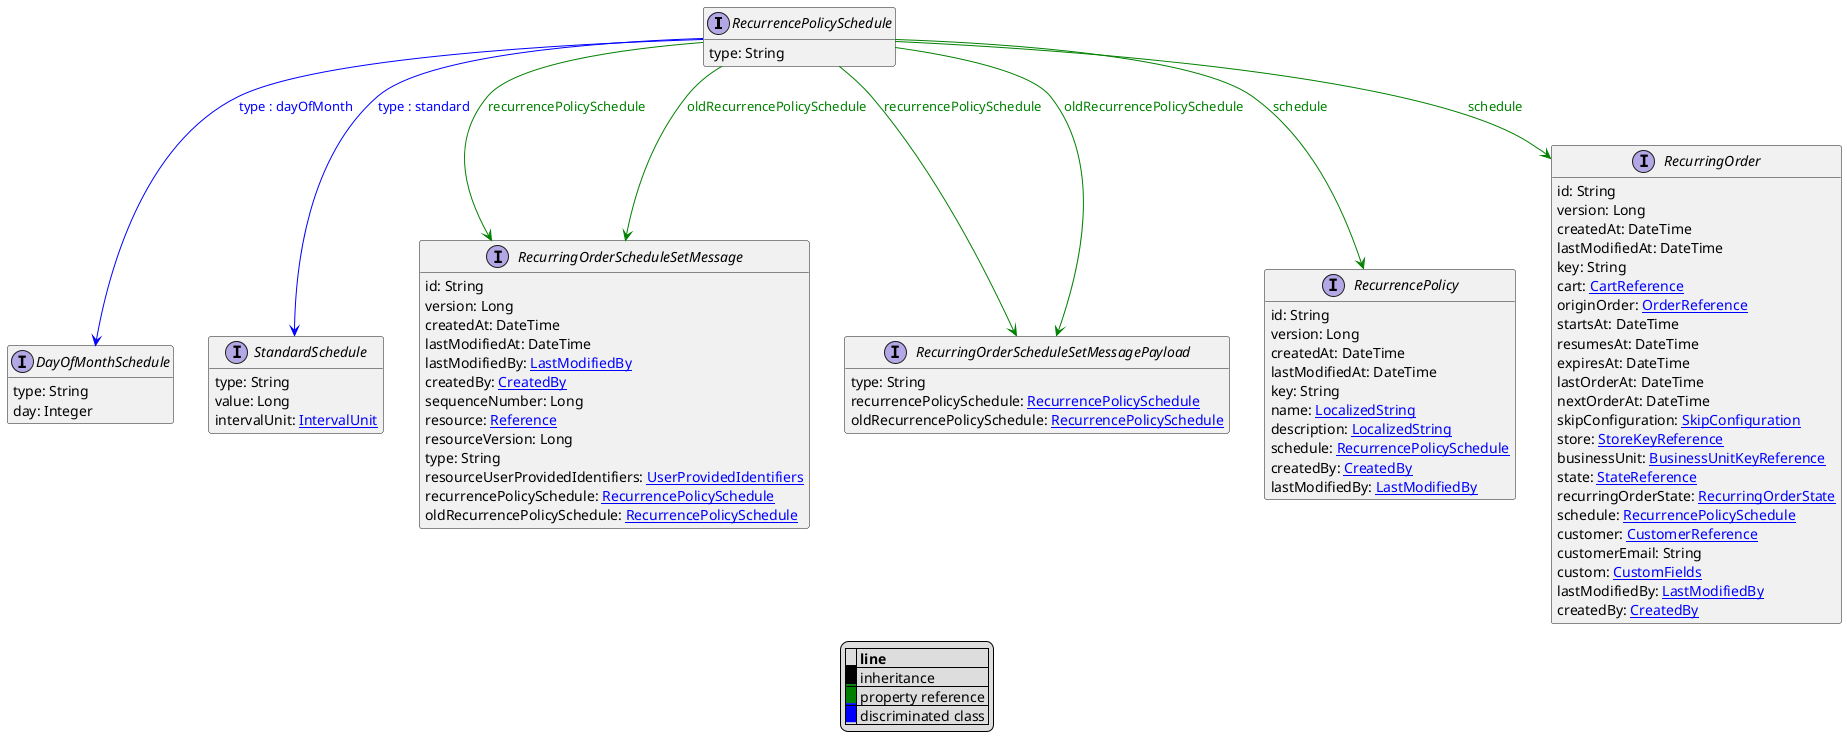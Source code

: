 @startuml

hide empty fields
hide empty methods
legend
|= |= line |
|<back:black>   </back>| inheritance |
|<back:green>   </back>| property reference |
|<back:blue>   </back>| discriminated class |
endlegend
interface RecurrencePolicySchedule [[RecurrencePolicySchedule.svg]]  {
    type: String
}


interface DayOfMonthSchedule [[DayOfMonthSchedule.svg]]  {
    type: String
    day: Integer
}
interface StandardSchedule [[StandardSchedule.svg]]  {
    type: String
    value: Long
    intervalUnit: [[IntervalUnit.svg IntervalUnit]]
}
interface RecurringOrderScheduleSetMessage [[RecurringOrderScheduleSetMessage.svg]]  {
    id: String
    version: Long
    createdAt: DateTime
    lastModifiedAt: DateTime
    lastModifiedBy: [[LastModifiedBy.svg LastModifiedBy]]
    createdBy: [[CreatedBy.svg CreatedBy]]
    sequenceNumber: Long
    resource: [[Reference.svg Reference]]
    resourceVersion: Long
    type: String
    resourceUserProvidedIdentifiers: [[UserProvidedIdentifiers.svg UserProvidedIdentifiers]]
    recurrencePolicySchedule: [[RecurrencePolicySchedule.svg RecurrencePolicySchedule]]
    oldRecurrencePolicySchedule: [[RecurrencePolicySchedule.svg RecurrencePolicySchedule]]
}
interface RecurringOrderScheduleSetMessagePayload [[RecurringOrderScheduleSetMessagePayload.svg]]  {
    type: String
    recurrencePolicySchedule: [[RecurrencePolicySchedule.svg RecurrencePolicySchedule]]
    oldRecurrencePolicySchedule: [[RecurrencePolicySchedule.svg RecurrencePolicySchedule]]
}
interface RecurrencePolicy [[RecurrencePolicy.svg]]  {
    id: String
    version: Long
    createdAt: DateTime
    lastModifiedAt: DateTime
    key: String
    name: [[LocalizedString.svg LocalizedString]]
    description: [[LocalizedString.svg LocalizedString]]
    schedule: [[RecurrencePolicySchedule.svg RecurrencePolicySchedule]]
    createdBy: [[CreatedBy.svg CreatedBy]]
    lastModifiedBy: [[LastModifiedBy.svg LastModifiedBy]]
}
interface RecurringOrder [[RecurringOrder.svg]]  {
    id: String
    version: Long
    createdAt: DateTime
    lastModifiedAt: DateTime
    key: String
    cart: [[CartReference.svg CartReference]]
    originOrder: [[OrderReference.svg OrderReference]]
    startsAt: DateTime
    resumesAt: DateTime
    expiresAt: DateTime
    lastOrderAt: DateTime
    nextOrderAt: DateTime
    skipConfiguration: [[SkipConfiguration.svg SkipConfiguration]]
    store: [[StoreKeyReference.svg StoreKeyReference]]
    businessUnit: [[BusinessUnitKeyReference.svg BusinessUnitKeyReference]]
    state: [[StateReference.svg StateReference]]
    recurringOrderState: [[RecurringOrderState.svg RecurringOrderState]]
    schedule: [[RecurrencePolicySchedule.svg RecurrencePolicySchedule]]
    customer: [[CustomerReference.svg CustomerReference]]
    customerEmail: String
    custom: [[CustomFields.svg CustomFields]]
    lastModifiedBy: [[LastModifiedBy.svg LastModifiedBy]]
    createdBy: [[CreatedBy.svg CreatedBy]]
}
RecurrencePolicySchedule --> DayOfMonthSchedule #blue;text:blue : "type : dayOfMonth"
RecurrencePolicySchedule --> StandardSchedule #blue;text:blue : "type : standard"
RecurrencePolicySchedule --> RecurringOrderScheduleSetMessage #green;text:green : "recurrencePolicySchedule"
RecurrencePolicySchedule --> RecurringOrderScheduleSetMessage #green;text:green : "oldRecurrencePolicySchedule"
RecurrencePolicySchedule --> RecurringOrderScheduleSetMessagePayload #green;text:green : "recurrencePolicySchedule"
RecurrencePolicySchedule --> RecurringOrderScheduleSetMessagePayload #green;text:green : "oldRecurrencePolicySchedule"
RecurrencePolicySchedule --> RecurrencePolicy #green;text:green : "schedule"
RecurrencePolicySchedule --> RecurringOrder #green;text:green : "schedule"
@enduml
